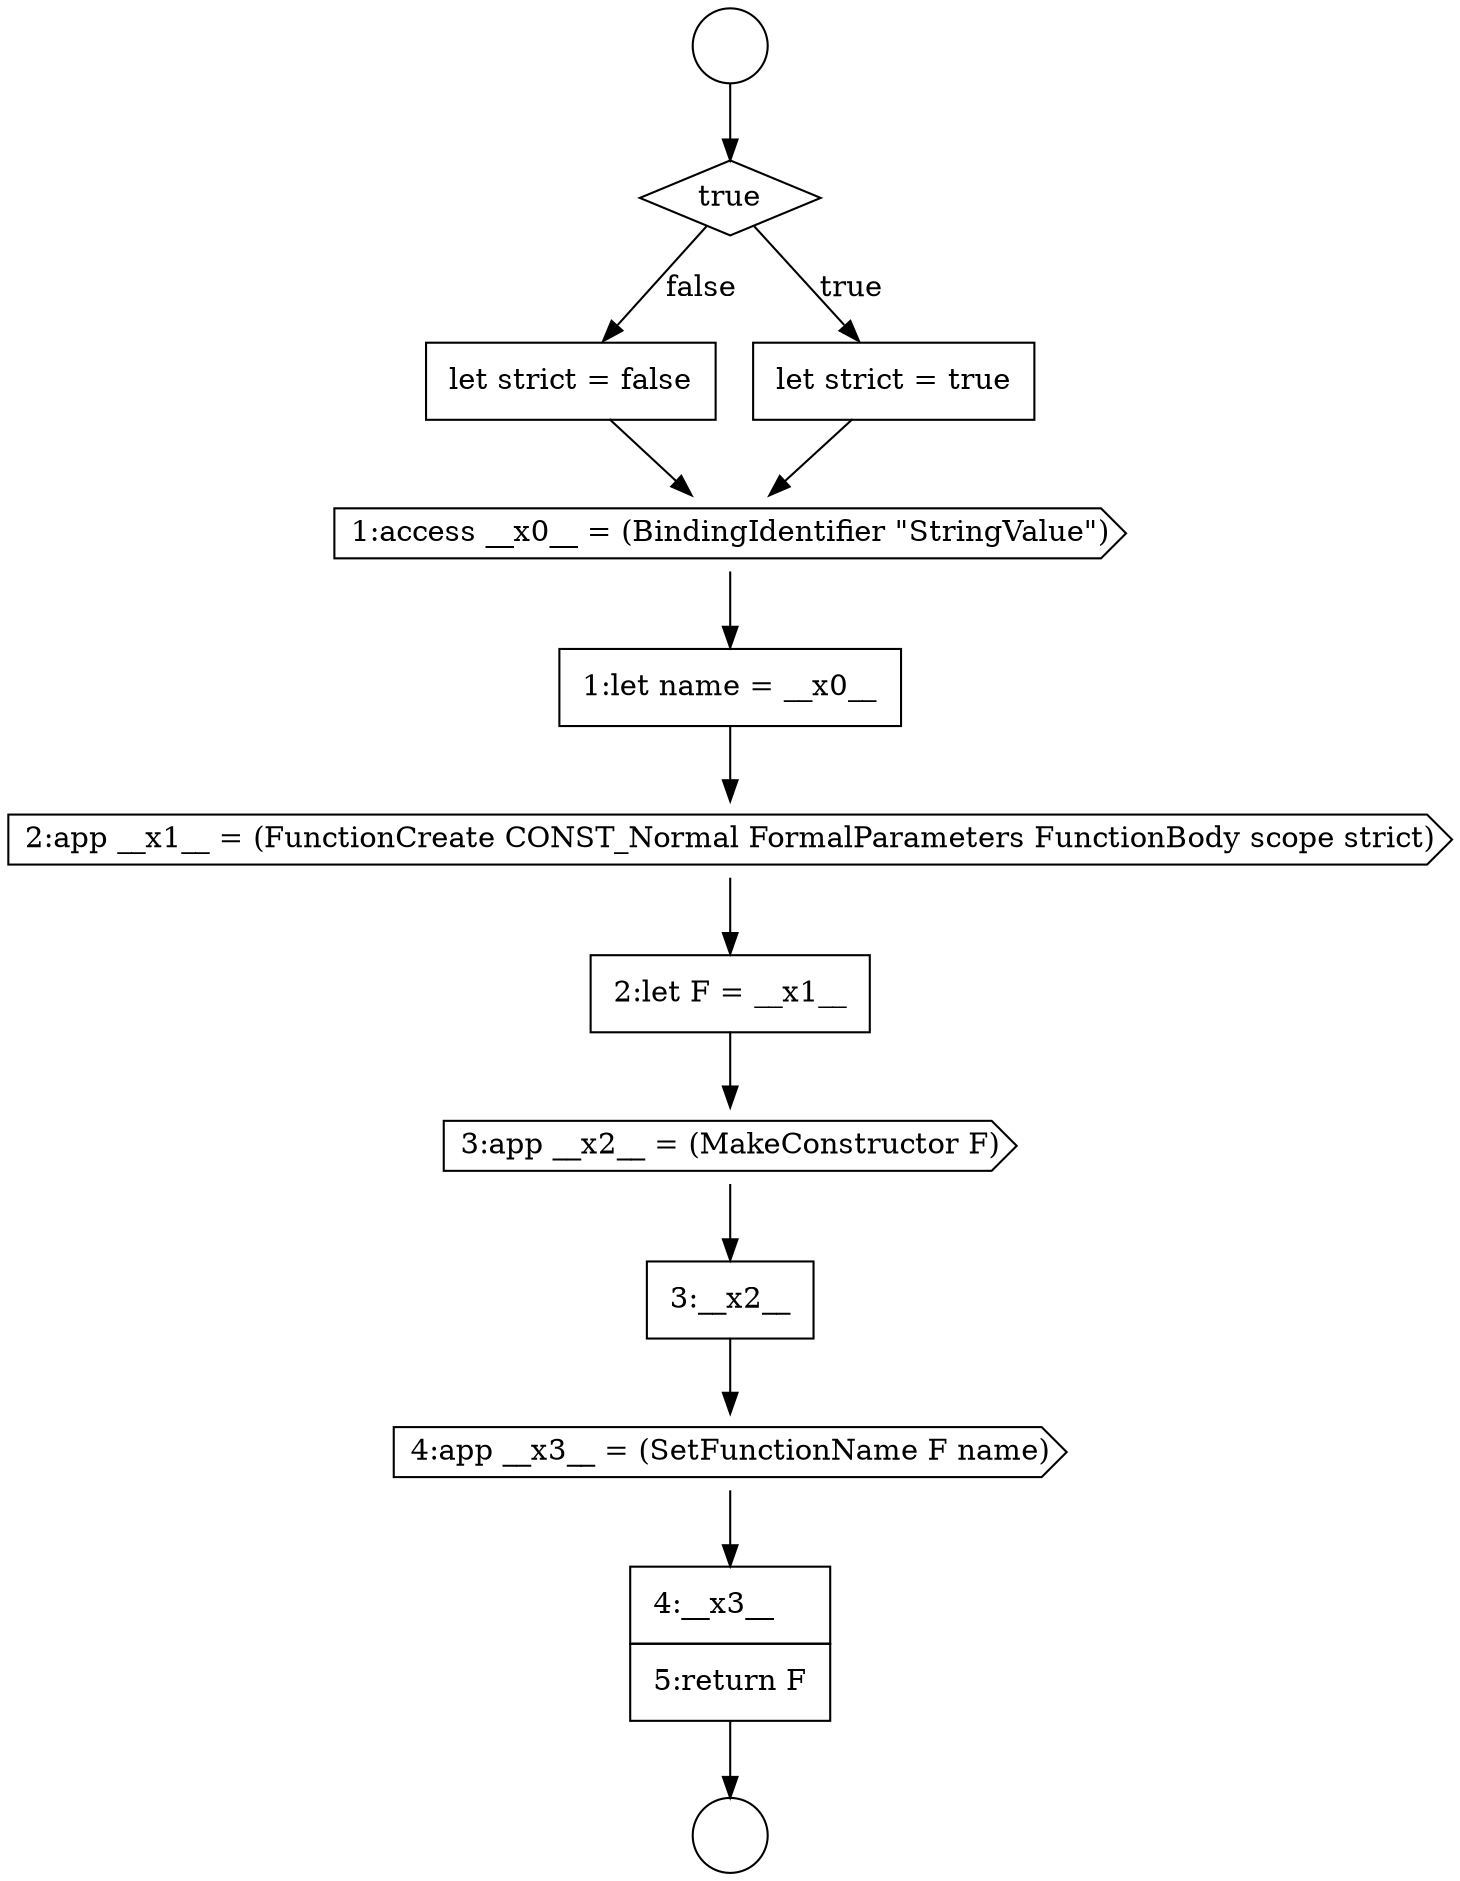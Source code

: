 digraph {
  node7813 [shape=none, margin=0, label=<<font color="black">
    <table border="0" cellborder="1" cellspacing="0" cellpadding="10">
      <tr><td align="left">4:__x3__</td></tr>
      <tr><td align="left">5:return F</td></tr>
    </table>
  </font>> color="black" fillcolor="white" style=filled]
  node7803 [shape=diamond, label=<<font color="black">true</font>> color="black" fillcolor="white" style=filled]
  node7807 [shape=none, margin=0, label=<<font color="black">
    <table border="0" cellborder="1" cellspacing="0" cellpadding="10">
      <tr><td align="left">1:let name = __x0__</td></tr>
    </table>
  </font>> color="black" fillcolor="white" style=filled]
  node7809 [shape=none, margin=0, label=<<font color="black">
    <table border="0" cellborder="1" cellspacing="0" cellpadding="10">
      <tr><td align="left">2:let F = __x1__</td></tr>
    </table>
  </font>> color="black" fillcolor="white" style=filled]
  node7806 [shape=cds, label=<<font color="black">1:access __x0__ = (BindingIdentifier &quot;StringValue&quot;)</font>> color="black" fillcolor="white" style=filled]
  node7802 [shape=circle label=" " color="black" fillcolor="white" style=filled]
  node7810 [shape=cds, label=<<font color="black">3:app __x2__ = (MakeConstructor F)</font>> color="black" fillcolor="white" style=filled]
  node7805 [shape=none, margin=0, label=<<font color="black">
    <table border="0" cellborder="1" cellspacing="0" cellpadding="10">
      <tr><td align="left">let strict = false</td></tr>
    </table>
  </font>> color="black" fillcolor="white" style=filled]
  node7804 [shape=none, margin=0, label=<<font color="black">
    <table border="0" cellborder="1" cellspacing="0" cellpadding="10">
      <tr><td align="left">let strict = true</td></tr>
    </table>
  </font>> color="black" fillcolor="white" style=filled]
  node7808 [shape=cds, label=<<font color="black">2:app __x1__ = (FunctionCreate CONST_Normal FormalParameters FunctionBody scope strict)</font>> color="black" fillcolor="white" style=filled]
  node7812 [shape=cds, label=<<font color="black">4:app __x3__ = (SetFunctionName F name)</font>> color="black" fillcolor="white" style=filled]
  node7801 [shape=circle label=" " color="black" fillcolor="white" style=filled]
  node7811 [shape=none, margin=0, label=<<font color="black">
    <table border="0" cellborder="1" cellspacing="0" cellpadding="10">
      <tr><td align="left">3:__x2__</td></tr>
    </table>
  </font>> color="black" fillcolor="white" style=filled]
  node7813 -> node7802 [ color="black"]
  node7809 -> node7810 [ color="black"]
  node7803 -> node7804 [label=<<font color="black">true</font>> color="black"]
  node7803 -> node7805 [label=<<font color="black">false</font>> color="black"]
  node7806 -> node7807 [ color="black"]
  node7811 -> node7812 [ color="black"]
  node7812 -> node7813 [ color="black"]
  node7801 -> node7803 [ color="black"]
  node7810 -> node7811 [ color="black"]
  node7804 -> node7806 [ color="black"]
  node7808 -> node7809 [ color="black"]
  node7807 -> node7808 [ color="black"]
  node7805 -> node7806 [ color="black"]
}
